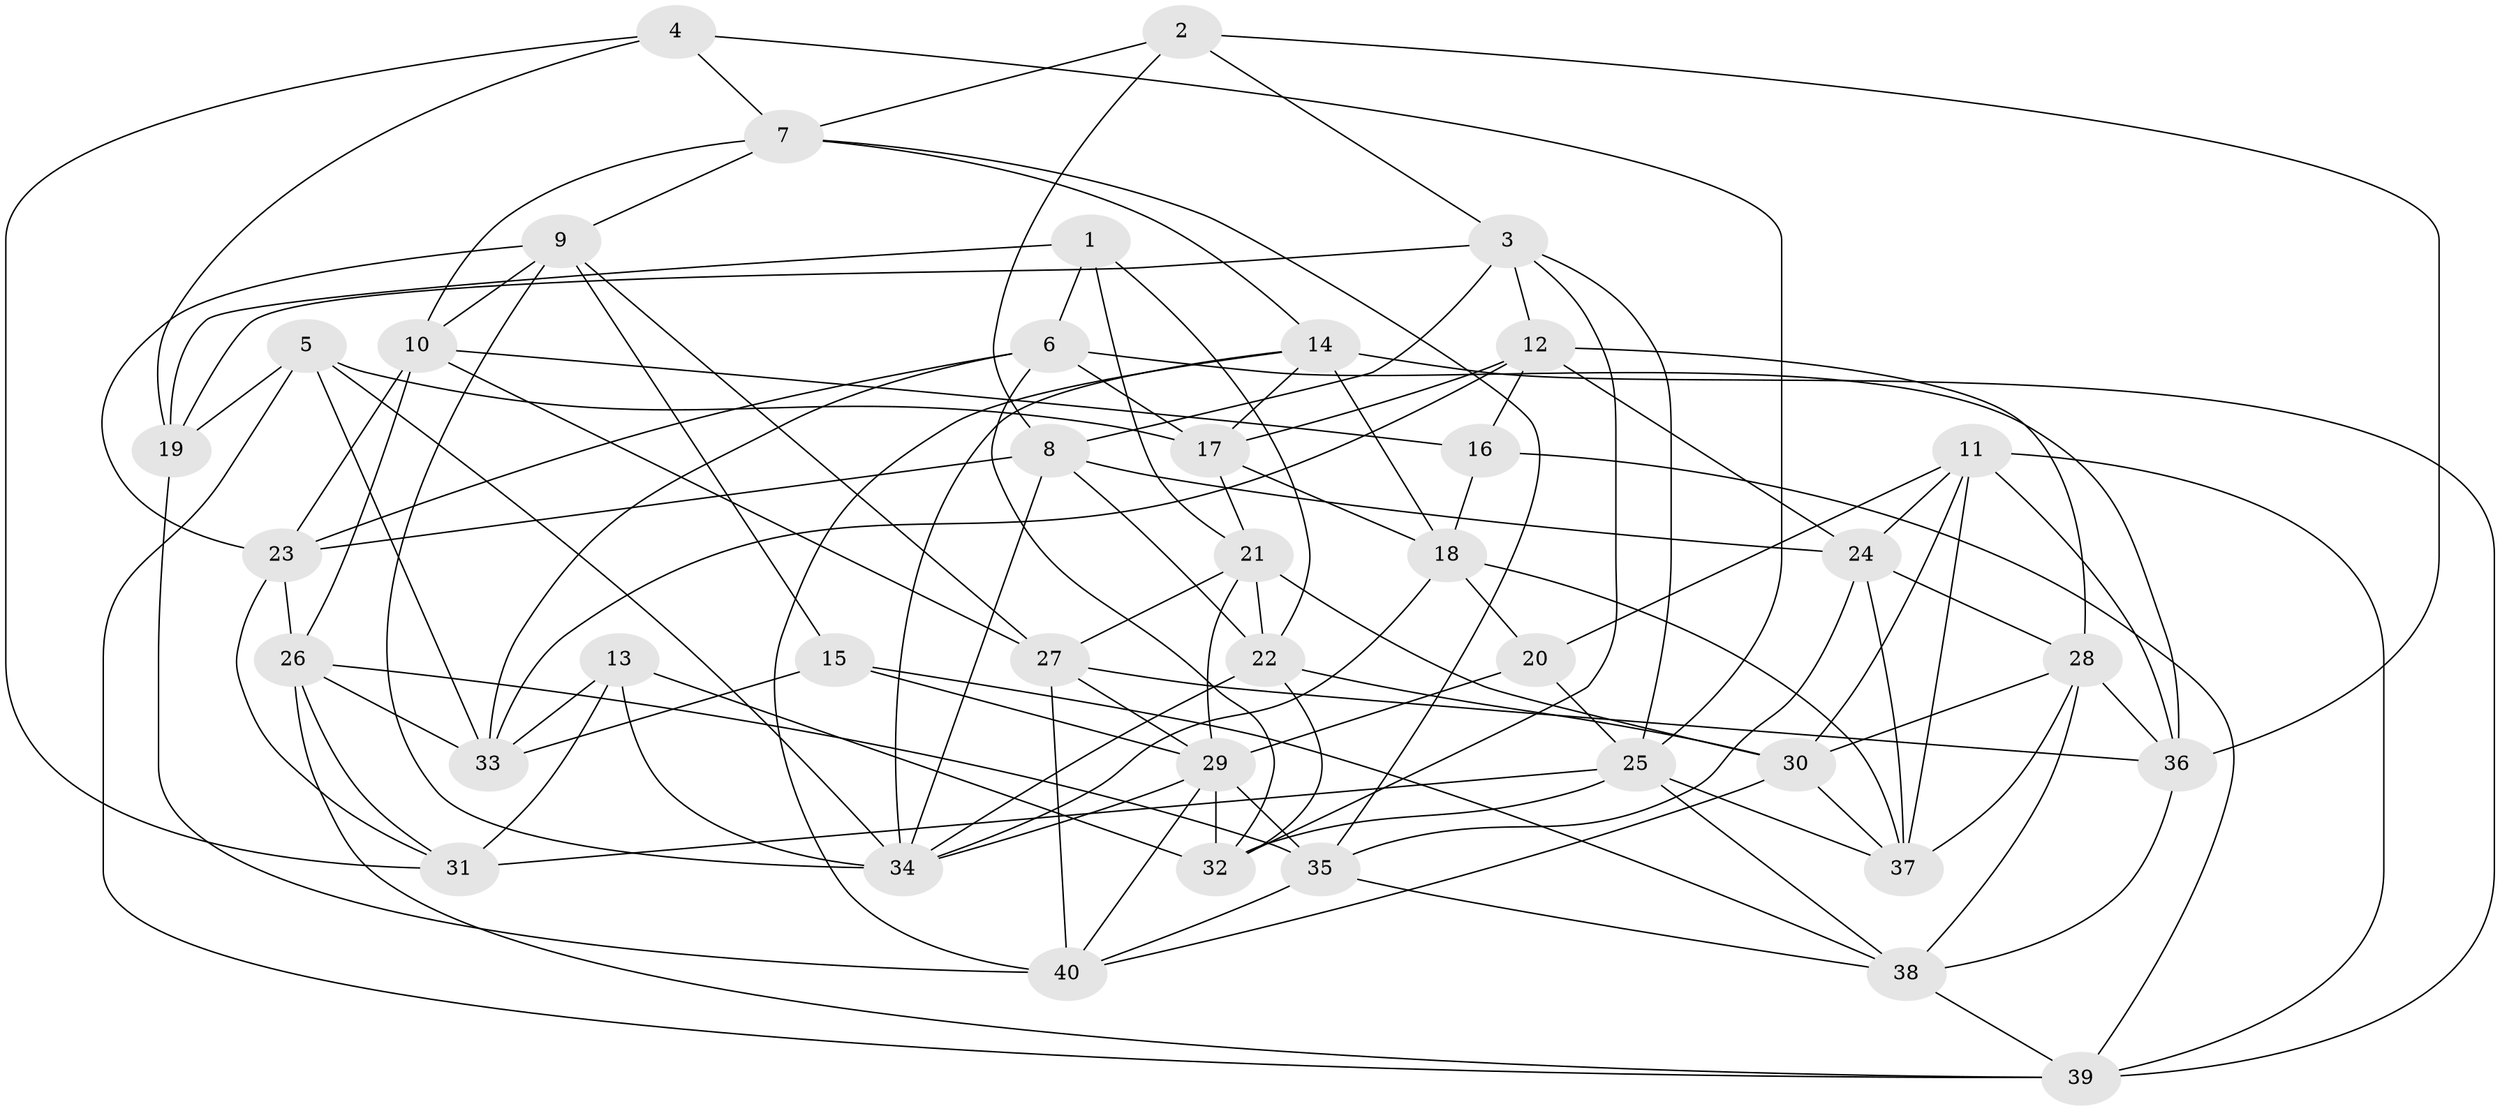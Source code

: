 // original degree distribution, {4: 1.0}
// Generated by graph-tools (version 1.1) at 2025/50/03/09/25 03:50:48]
// undirected, 40 vertices, 114 edges
graph export_dot {
graph [start="1"]
  node [color=gray90,style=filled];
  1;
  2;
  3;
  4;
  5;
  6;
  7;
  8;
  9;
  10;
  11;
  12;
  13;
  14;
  15;
  16;
  17;
  18;
  19;
  20;
  21;
  22;
  23;
  24;
  25;
  26;
  27;
  28;
  29;
  30;
  31;
  32;
  33;
  34;
  35;
  36;
  37;
  38;
  39;
  40;
  1 -- 6 [weight=1.0];
  1 -- 19 [weight=1.0];
  1 -- 21 [weight=1.0];
  1 -- 22 [weight=1.0];
  2 -- 3 [weight=1.0];
  2 -- 7 [weight=1.0];
  2 -- 8 [weight=1.0];
  2 -- 36 [weight=1.0];
  3 -- 8 [weight=1.0];
  3 -- 12 [weight=1.0];
  3 -- 19 [weight=1.0];
  3 -- 25 [weight=1.0];
  3 -- 32 [weight=1.0];
  4 -- 7 [weight=1.0];
  4 -- 19 [weight=1.0];
  4 -- 25 [weight=1.0];
  4 -- 31 [weight=1.0];
  5 -- 17 [weight=1.0];
  5 -- 19 [weight=2.0];
  5 -- 33 [weight=1.0];
  5 -- 34 [weight=1.0];
  5 -- 39 [weight=1.0];
  6 -- 17 [weight=1.0];
  6 -- 23 [weight=1.0];
  6 -- 32 [weight=1.0];
  6 -- 33 [weight=1.0];
  6 -- 36 [weight=1.0];
  7 -- 9 [weight=1.0];
  7 -- 10 [weight=1.0];
  7 -- 14 [weight=1.0];
  7 -- 35 [weight=1.0];
  8 -- 22 [weight=1.0];
  8 -- 23 [weight=1.0];
  8 -- 24 [weight=1.0];
  8 -- 34 [weight=1.0];
  9 -- 10 [weight=1.0];
  9 -- 15 [weight=1.0];
  9 -- 23 [weight=1.0];
  9 -- 27 [weight=1.0];
  9 -- 34 [weight=1.0];
  10 -- 16 [weight=1.0];
  10 -- 23 [weight=1.0];
  10 -- 26 [weight=1.0];
  10 -- 27 [weight=1.0];
  11 -- 20 [weight=1.0];
  11 -- 24 [weight=1.0];
  11 -- 30 [weight=1.0];
  11 -- 36 [weight=1.0];
  11 -- 37 [weight=1.0];
  11 -- 39 [weight=1.0];
  12 -- 16 [weight=1.0];
  12 -- 17 [weight=1.0];
  12 -- 24 [weight=1.0];
  12 -- 28 [weight=1.0];
  12 -- 33 [weight=1.0];
  13 -- 31 [weight=1.0];
  13 -- 32 [weight=1.0];
  13 -- 33 [weight=1.0];
  13 -- 34 [weight=1.0];
  14 -- 17 [weight=1.0];
  14 -- 18 [weight=1.0];
  14 -- 34 [weight=1.0];
  14 -- 39 [weight=1.0];
  14 -- 40 [weight=1.0];
  15 -- 29 [weight=1.0];
  15 -- 33 [weight=1.0];
  15 -- 38 [weight=1.0];
  16 -- 18 [weight=1.0];
  16 -- 39 [weight=1.0];
  17 -- 18 [weight=1.0];
  17 -- 21 [weight=1.0];
  18 -- 20 [weight=1.0];
  18 -- 34 [weight=1.0];
  18 -- 37 [weight=1.0];
  19 -- 40 [weight=1.0];
  20 -- 25 [weight=1.0];
  20 -- 29 [weight=1.0];
  21 -- 22 [weight=1.0];
  21 -- 27 [weight=1.0];
  21 -- 29 [weight=1.0];
  21 -- 30 [weight=1.0];
  22 -- 30 [weight=1.0];
  22 -- 32 [weight=1.0];
  22 -- 34 [weight=1.0];
  23 -- 26 [weight=1.0];
  23 -- 31 [weight=1.0];
  24 -- 28 [weight=1.0];
  24 -- 35 [weight=1.0];
  24 -- 37 [weight=1.0];
  25 -- 31 [weight=2.0];
  25 -- 32 [weight=1.0];
  25 -- 37 [weight=1.0];
  25 -- 38 [weight=1.0];
  26 -- 31 [weight=1.0];
  26 -- 33 [weight=1.0];
  26 -- 35 [weight=1.0];
  26 -- 39 [weight=1.0];
  27 -- 29 [weight=1.0];
  27 -- 36 [weight=1.0];
  27 -- 40 [weight=1.0];
  28 -- 30 [weight=1.0];
  28 -- 36 [weight=1.0];
  28 -- 37 [weight=1.0];
  28 -- 38 [weight=1.0];
  29 -- 32 [weight=1.0];
  29 -- 34 [weight=1.0];
  29 -- 35 [weight=1.0];
  29 -- 40 [weight=1.0];
  30 -- 37 [weight=1.0];
  30 -- 40 [weight=1.0];
  35 -- 38 [weight=1.0];
  35 -- 40 [weight=1.0];
  36 -- 38 [weight=1.0];
  38 -- 39 [weight=1.0];
}
